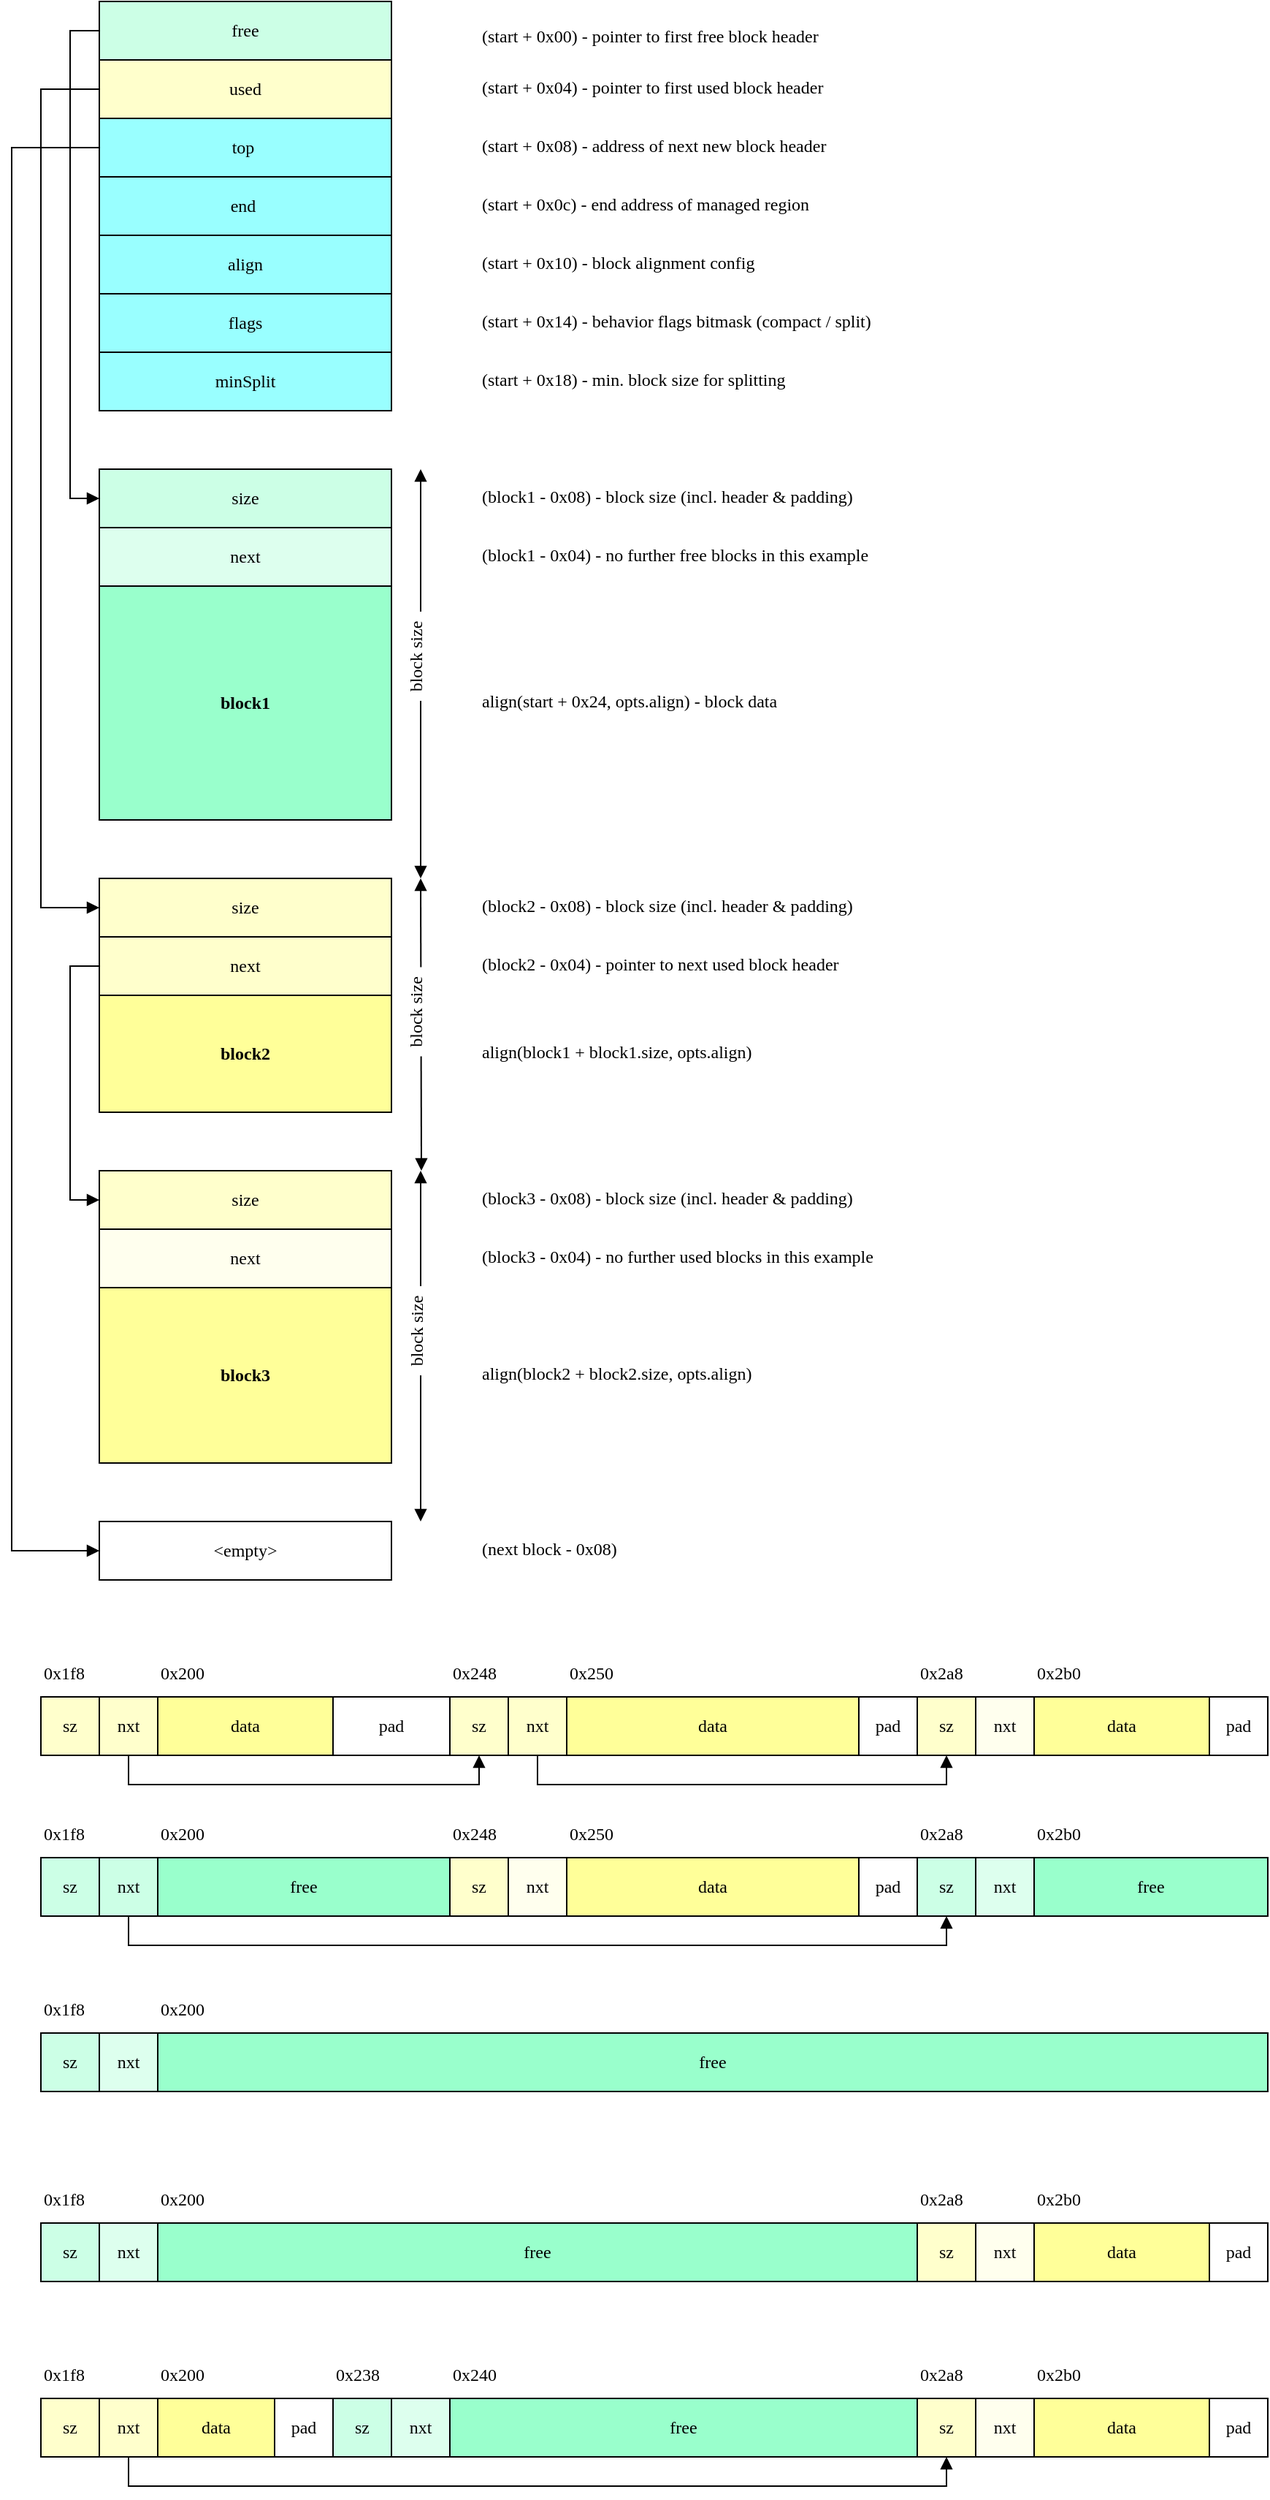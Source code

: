 <mxfile version="12.2.2" type="device" pages="1"><diagram id="pm7Qg1lS6yBr6io9H4xG" name="Page-1"><mxGraphModel dx="946" dy="680" grid="1" gridSize="10" guides="1" tooltips="1" connect="1" arrows="1" fold="1" page="1" pageScale="1" pageWidth="850" pageHeight="1100" math="0" shadow="0"><root><mxCell id="0"/><mxCell id="1" parent="0"/><mxCell id="_IUusQFmuHcjdqbzqIeP-39" style="edgeStyle=orthogonalEdgeStyle;rounded=0;orthogonalLoop=1;jettySize=auto;html=1;exitX=0;exitY=0.5;exitDx=0;exitDy=0;entryX=0;entryY=0.5;entryDx=0;entryDy=0;fontFamily=IBM Plex Mono;endArrow=block;endFill=1;startArrow=none;startFill=0;" parent="1" source="mBPBqmLGQRG6A5KnHGbi-1" target="_IUusQFmuHcjdqbzqIeP-26" edge="1"><mxGeometry relative="1" as="geometry"><Array as="points"><mxPoint x="20" y="100"/><mxPoint x="20" y="1060"/></Array></mxGeometry></mxCell><mxCell id="mBPBqmLGQRG6A5KnHGbi-1" value="top&amp;nbsp;" style="rounded=0;whiteSpace=wrap;html=1;fontFamily=IBM Plex Mono;fillColor=#99FFFF;" parent="1" vertex="1"><mxGeometry x="80" y="80" width="200" height="40" as="geometry"/></mxCell><mxCell id="mBPBqmLGQRG6A5KnHGbi-2" value="end&amp;nbsp;" style="rounded=0;whiteSpace=wrap;html=1;fontFamily=IBM Plex Mono;fillColor=#99FFFF;" parent="1" vertex="1"><mxGeometry x="80" y="120" width="200" height="40" as="geometry"/></mxCell><mxCell id="_IUusQFmuHcjdqbzqIeP-37" style="edgeStyle=orthogonalEdgeStyle;rounded=0;orthogonalLoop=1;jettySize=auto;html=1;exitX=0;exitY=0.5;exitDx=0;exitDy=0;entryX=0;entryY=0.5;entryDx=0;entryDy=0;fontFamily=IBM Plex Mono;endArrow=block;endFill=1;startArrow=none;startFill=0;" parent="1" source="mBPBqmLGQRG6A5KnHGbi-3" target="mBPBqmLGQRG6A5KnHGbi-9" edge="1"><mxGeometry relative="1" as="geometry"/></mxCell><mxCell id="mBPBqmLGQRG6A5KnHGbi-3" value="free" style="rounded=0;whiteSpace=wrap;html=1;fontFamily=IBM Plex Mono;fillColor=#CCFFE6;" parent="1" vertex="1"><mxGeometry x="80" width="200" height="40" as="geometry"/></mxCell><mxCell id="_IUusQFmuHcjdqbzqIeP-36" style="edgeStyle=orthogonalEdgeStyle;rounded=0;orthogonalLoop=1;jettySize=auto;html=1;exitX=0;exitY=0.5;exitDx=0;exitDy=0;entryX=0;entryY=0.5;entryDx=0;entryDy=0;fontFamily=IBM Plex Mono;endArrow=block;endFill=1;startArrow=none;startFill=0;" parent="1" source="mBPBqmLGQRG6A5KnHGbi-5" target="mBPBqmLGQRG6A5KnHGbi-14" edge="1"><mxGeometry relative="1" as="geometry"><Array as="points"><mxPoint x="40" y="60"/><mxPoint x="40" y="620"/></Array></mxGeometry></mxCell><mxCell id="mBPBqmLGQRG6A5KnHGbi-5" value="used" style="rounded=0;whiteSpace=wrap;html=1;fontFamily=IBM Plex Mono;fillColor=#FFFFCC;" parent="1" vertex="1"><mxGeometry x="80" y="40" width="200" height="40" as="geometry"/></mxCell><mxCell id="mBPBqmLGQRG6A5KnHGbi-6" value="align" style="rounded=0;whiteSpace=wrap;html=1;fontFamily=IBM Plex Mono;fillColor=#99FFFF;" parent="1" vertex="1"><mxGeometry x="80" y="160" width="200" height="40" as="geometry"/></mxCell><mxCell id="mBPBqmLGQRG6A5KnHGbi-7" value="flags" style="rounded=0;whiteSpace=wrap;html=1;fontFamily=IBM Plex Mono;fillColor=#99FFFF;" parent="1" vertex="1"><mxGeometry x="80" y="200" width="200" height="40" as="geometry"/></mxCell><mxCell id="mBPBqmLGQRG6A5KnHGbi-9" value="size" style="rounded=0;whiteSpace=wrap;html=1;fontFamily=IBM Plex Mono;fillColor=#CCFFE6;" parent="1" vertex="1"><mxGeometry x="80" y="320" width="200" height="40" as="geometry"/></mxCell><mxCell id="mBPBqmLGQRG6A5KnHGbi-10" value="next" style="rounded=0;whiteSpace=wrap;html=1;fontFamily=IBM Plex Mono;fillColor=#DDFFEE;" parent="1" vertex="1"><mxGeometry x="80" y="360" width="200" height="40" as="geometry"/></mxCell><mxCell id="mBPBqmLGQRG6A5KnHGbi-11" value="block1" style="rounded=0;whiteSpace=wrap;html=1;fontFamily=IBM Plex Mono;fillColor=#99FFCC;fontStyle=1" parent="1" vertex="1"><mxGeometry x="80" y="400" width="200" height="160" as="geometry"/></mxCell><mxCell id="mBPBqmLGQRG6A5KnHGbi-14" value="size" style="rounded=0;whiteSpace=wrap;html=1;fontFamily=IBM Plex Mono;fillColor=#FFFFCC;" parent="1" vertex="1"><mxGeometry x="80" y="600" width="200" height="40" as="geometry"/></mxCell><mxCell id="_IUusQFmuHcjdqbzqIeP-35" style="edgeStyle=orthogonalEdgeStyle;rounded=0;orthogonalLoop=1;jettySize=auto;html=1;exitX=0;exitY=0.5;exitDx=0;exitDy=0;entryX=0;entryY=0.5;entryDx=0;entryDy=0;fontFamily=IBM Plex Mono;endArrow=block;endFill=1;startArrow=none;startFill=0;" parent="1" source="mBPBqmLGQRG6A5KnHGbi-15" target="_IUusQFmuHcjdqbzqIeP-17" edge="1"><mxGeometry relative="1" as="geometry"/></mxCell><mxCell id="mBPBqmLGQRG6A5KnHGbi-15" value="next" style="rounded=0;whiteSpace=wrap;html=1;fontFamily=IBM Plex Mono;fillColor=#FFFFCC;" parent="1" vertex="1"><mxGeometry x="80" y="640" width="200" height="40" as="geometry"/></mxCell><mxCell id="mBPBqmLGQRG6A5KnHGbi-16" value="block2" style="rounded=0;whiteSpace=wrap;html=1;fontFamily=IBM Plex Mono;fillColor=#FFFF99;fontStyle=1" parent="1" vertex="1"><mxGeometry x="80" y="680" width="200" height="80" as="geometry"/></mxCell><mxCell id="_IUusQFmuHcjdqbzqIeP-1" value="(start + 0x08) - address of next new block header" style="text;html=1;fontFamily=IBM Plex Mono;" parent="1" vertex="1"><mxGeometry x="340" y="85" width="100" height="30" as="geometry"/></mxCell><mxCell id="_IUusQFmuHcjdqbzqIeP-4" value="(start + 0x0c) - end address of managed region" style="text;html=1;fontFamily=IBM Plex Mono;" parent="1" vertex="1"><mxGeometry x="340" y="125" width="130" height="30" as="geometry"/></mxCell><mxCell id="_IUusQFmuHcjdqbzqIeP-5" value="(start + 0x00) - pointer to first free block header" style="text;html=1;fontFamily=IBM Plex Mono;" parent="1" vertex="1"><mxGeometry x="340" y="10" width="130" height="30" as="geometry"/></mxCell><mxCell id="_IUusQFmuHcjdqbzqIeP-6" value="(start + 0x04) - pointer to first used block header" style="text;html=1;fontFamily=IBM Plex Mono;" parent="1" vertex="1"><mxGeometry x="340" y="45" width="130" height="30" as="geometry"/></mxCell><mxCell id="_IUusQFmuHcjdqbzqIeP-7" value="(start + 0x10) - block alignment config" style="text;html=1;fontFamily=IBM Plex Mono;" parent="1" vertex="1"><mxGeometry x="340" y="165" width="130" height="30" as="geometry"/></mxCell><mxCell id="_IUusQFmuHcjdqbzqIeP-8" value="(start + 0x14) - behavior flags bitmask (compact / split)" style="text;html=1;fontFamily=IBM Plex Mono;" parent="1" vertex="1"><mxGeometry x="340" y="205" width="130" height="30" as="geometry"/></mxCell><mxCell id="_IUusQFmuHcjdqbzqIeP-9" value="align(start + 0x24, opts.align) - block data" style="text;html=1;fontFamily=IBM Plex Mono;" parent="1" vertex="1"><mxGeometry x="340" y="465" width="240" height="30" as="geometry"/></mxCell><mxCell id="_IUusQFmuHcjdqbzqIeP-10" value="(block1 - 0x08) - block size (incl. header &amp;amp; padding)" style="text;html=1;fontFamily=IBM Plex Mono;" parent="1" vertex="1"><mxGeometry x="340" y="325" width="130" height="30" as="geometry"/></mxCell><mxCell id="_IUusQFmuHcjdqbzqIeP-11" value="(block1 - 0x04) - no further free blocks in this example" style="text;html=1;fontFamily=IBM Plex Mono;" parent="1" vertex="1"><mxGeometry x="340" y="365" width="300" height="30" as="geometry"/></mxCell><mxCell id="_IUusQFmuHcjdqbzqIeP-12" value="align(block1 + block1.size, opts.align)" style="text;html=1;fontFamily=IBM Plex Mono;" parent="1" vertex="1"><mxGeometry x="340" y="705" width="240" height="30" as="geometry"/></mxCell><mxCell id="_IUusQFmuHcjdqbzqIeP-13" value="(block2 - 0x04) - pointer to next used block header" style="text;html=1;fontFamily=IBM Plex Mono;" parent="1" vertex="1"><mxGeometry x="340" y="645" width="130" height="30" as="geometry"/></mxCell><mxCell id="_IUusQFmuHcjdqbzqIeP-14" value="(block2 - 0x08)&amp;nbsp;- block size (incl. header&amp;nbsp;&amp;amp; padding)" style="text;html=1;fontFamily=IBM Plex Mono;" parent="1" vertex="1"><mxGeometry x="340" y="605" width="130" height="30" as="geometry"/></mxCell><mxCell id="_IUusQFmuHcjdqbzqIeP-17" value="size" style="rounded=0;whiteSpace=wrap;html=1;fontFamily=IBM Plex Mono;fillColor=#FFFFCC;" parent="1" vertex="1"><mxGeometry x="80" y="800" width="200" height="40" as="geometry"/></mxCell><mxCell id="_IUusQFmuHcjdqbzqIeP-18" value="next" style="rounded=0;whiteSpace=wrap;html=1;fontFamily=IBM Plex Mono;fillColor=#FFFFEE;" parent="1" vertex="1"><mxGeometry x="80" y="840" width="200" height="40" as="geometry"/></mxCell><mxCell id="_IUusQFmuHcjdqbzqIeP-19" value="block3" style="rounded=0;whiteSpace=wrap;html=1;fontFamily=IBM Plex Mono;fillColor=#FFFF99;fontStyle=1" parent="1" vertex="1"><mxGeometry x="80" y="880" width="200" height="120" as="geometry"/></mxCell><mxCell id="_IUusQFmuHcjdqbzqIeP-21" value="(block3 - 0x08)&amp;nbsp;- block size (incl. header&amp;nbsp;&amp;amp; padding)" style="text;html=1;fontFamily=IBM Plex Mono;" parent="1" vertex="1"><mxGeometry x="340" y="805" width="390" height="30" as="geometry"/></mxCell><mxCell id="_IUusQFmuHcjdqbzqIeP-22" value="(block3 - 0x04)&amp;nbsp;- no further used blocks in this example" style="text;html=1;fontFamily=IBM Plex Mono;" parent="1" vertex="1"><mxGeometry x="340" y="845" width="130" height="30" as="geometry"/></mxCell><mxCell id="_IUusQFmuHcjdqbzqIeP-23" value="align(block2 + block2.size, opts.align)" style="text;html=1;fontFamily=IBM Plex Mono;" parent="1" vertex="1"><mxGeometry x="340" y="925" width="240" height="30" as="geometry"/></mxCell><mxCell id="_IUusQFmuHcjdqbzqIeP-26" value="&amp;lt;empty&amp;gt;" style="rounded=0;whiteSpace=wrap;html=1;fontFamily=IBM Plex Mono;" parent="1" vertex="1"><mxGeometry x="80" y="1040" width="200" height="40" as="geometry"/></mxCell><mxCell id="_IUusQFmuHcjdqbzqIeP-27" value="(next block - 0x08)" style="text;html=1;fontFamily=IBM Plex Mono;" parent="1" vertex="1"><mxGeometry x="340" y="1045" width="130" height="30" as="geometry"/></mxCell><mxCell id="_IUusQFmuHcjdqbzqIeP-30" value="minSplit" style="rounded=0;whiteSpace=wrap;html=1;fontFamily=IBM Plex Mono;fillColor=#99FFFF;" parent="1" vertex="1"><mxGeometry x="80" y="240" width="200" height="40" as="geometry"/></mxCell><mxCell id="_IUusQFmuHcjdqbzqIeP-31" value="(start + 0x18) - min. block size for splitting" style="text;html=1;fontFamily=IBM Plex Mono;" parent="1" vertex="1"><mxGeometry x="340" y="245" width="130" height="30" as="geometry"/></mxCell><mxCell id="YAebS-1Pk0ExCKxx_nm8-12" value="" style="endArrow=block;startArrow=block;html=1;endFill=1;startFill=1;" edge="1" parent="1"><mxGeometry width="50" height="50" relative="1" as="geometry"><mxPoint x="300" y="1040" as="sourcePoint"/><mxPoint x="300" y="800" as="targetPoint"/></mxGeometry></mxCell><mxCell id="YAebS-1Pk0ExCKxx_nm8-13" value="&amp;nbsp; block size&amp;nbsp;&amp;nbsp;" style="text;html=1;resizable=0;points=[];align=center;verticalAlign=middle;labelBackgroundColor=#ffffff;rotation=-90;fontFamily=IBM Plex Mono;" vertex="1" connectable="0" parent="YAebS-1Pk0ExCKxx_nm8-12"><mxGeometry x="0.083" y="3" relative="1" as="geometry"><mxPoint as="offset"/></mxGeometry></mxCell><mxCell id="YAebS-1Pk0ExCKxx_nm8-14" value="" style="endArrow=block;startArrow=block;html=1;endFill=1;startFill=1;" edge="1" parent="1"><mxGeometry width="50" height="50" relative="1" as="geometry"><mxPoint x="300.5" y="800" as="sourcePoint"/><mxPoint x="300" y="600" as="targetPoint"/></mxGeometry></mxCell><mxCell id="YAebS-1Pk0ExCKxx_nm8-15" value="&amp;nbsp; block size&amp;nbsp;&amp;nbsp;" style="text;html=1;resizable=0;points=[];align=center;verticalAlign=middle;labelBackgroundColor=#ffffff;rotation=-90;fontFamily=IBM Plex Mono;" vertex="1" connectable="0" parent="YAebS-1Pk0ExCKxx_nm8-14"><mxGeometry x="0.083" y="3" relative="1" as="geometry"><mxPoint as="offset"/></mxGeometry></mxCell><mxCell id="YAebS-1Pk0ExCKxx_nm8-16" value="" style="endArrow=block;startArrow=block;html=1;endFill=1;startFill=1;" edge="1" parent="1"><mxGeometry width="50" height="50" relative="1" as="geometry"><mxPoint x="300" y="600" as="sourcePoint"/><mxPoint x="300" y="320" as="targetPoint"/></mxGeometry></mxCell><mxCell id="YAebS-1Pk0ExCKxx_nm8-17" value="&amp;nbsp; block size&amp;nbsp;&amp;nbsp;" style="text;html=1;resizable=0;points=[];align=center;verticalAlign=middle;labelBackgroundColor=#ffffff;rotation=-90;fontFamily=IBM Plex Mono;" vertex="1" connectable="0" parent="YAebS-1Pk0ExCKxx_nm8-16"><mxGeometry x="0.083" y="3" relative="1" as="geometry"><mxPoint as="offset"/></mxGeometry></mxCell><mxCell id="YAebS-1Pk0ExCKxx_nm8-21" value="sz" style="rounded=0;whiteSpace=wrap;html=1;fontFamily=IBM Plex Mono;fillColor=#FFFFCC;" vertex="1" parent="1"><mxGeometry x="40" y="1160" width="40" height="40" as="geometry"/></mxCell><mxCell id="YAebS-1Pk0ExCKxx_nm8-39" style="edgeStyle=orthogonalEdgeStyle;rounded=0;orthogonalLoop=1;jettySize=auto;html=1;exitX=0.5;exitY=1;exitDx=0;exitDy=0;entryX=0.5;entryY=1;entryDx=0;entryDy=0;startArrow=none;startFill=0;endArrow=block;endFill=1;fontFamily=IBM Plex Mono;" edge="1" parent="1" source="YAebS-1Pk0ExCKxx_nm8-22" target="YAebS-1Pk0ExCKxx_nm8-24"><mxGeometry relative="1" as="geometry"/></mxCell><mxCell id="YAebS-1Pk0ExCKxx_nm8-22" value="nxt" style="rounded=0;whiteSpace=wrap;html=1;fontFamily=IBM Plex Mono;fillColor=#FFFFCC;" vertex="1" parent="1"><mxGeometry x="80" y="1160" width="40" height="40" as="geometry"/></mxCell><mxCell id="YAebS-1Pk0ExCKxx_nm8-23" value="data" style="rounded=0;whiteSpace=wrap;html=1;fontFamily=IBM Plex Mono;fillColor=#FFFF99;" vertex="1" parent="1"><mxGeometry x="120" y="1160" width="120" height="40" as="geometry"/></mxCell><mxCell id="YAebS-1Pk0ExCKxx_nm8-24" value="sz" style="rounded=0;whiteSpace=wrap;html=1;fontFamily=IBM Plex Mono;fillColor=#FFFFCC;" vertex="1" parent="1"><mxGeometry x="320" y="1160" width="40" height="40" as="geometry"/></mxCell><mxCell id="YAebS-1Pk0ExCKxx_nm8-40" style="edgeStyle=orthogonalEdgeStyle;rounded=0;orthogonalLoop=1;jettySize=auto;html=1;exitX=0.5;exitY=1;exitDx=0;exitDy=0;entryX=0.5;entryY=1;entryDx=0;entryDy=0;startArrow=none;startFill=0;endArrow=block;endFill=1;fontFamily=IBM Plex Mono;" edge="1" parent="1" source="YAebS-1Pk0ExCKxx_nm8-25" target="YAebS-1Pk0ExCKxx_nm8-35"><mxGeometry relative="1" as="geometry"/></mxCell><mxCell id="YAebS-1Pk0ExCKxx_nm8-25" value="nxt" style="rounded=0;whiteSpace=wrap;html=1;fontFamily=IBM Plex Mono;fillColor=#FFFFCC;" vertex="1" parent="1"><mxGeometry x="360" y="1160" width="40" height="40" as="geometry"/></mxCell><mxCell id="YAebS-1Pk0ExCKxx_nm8-26" value="data" style="rounded=0;whiteSpace=wrap;html=1;fontFamily=IBM Plex Mono;fillColor=#FFFF99;" vertex="1" parent="1"><mxGeometry x="400" y="1160" width="200" height="40" as="geometry"/></mxCell><mxCell id="YAebS-1Pk0ExCKxx_nm8-27" value="0x1f8" style="text;html=1;fontFamily=IBM Plex Mono;" vertex="1" parent="1"><mxGeometry x="40" y="1130" width="130" height="30" as="geometry"/></mxCell><mxCell id="YAebS-1Pk0ExCKxx_nm8-28" value="0x200" style="text;html=1;fontFamily=IBM Plex Mono;" vertex="1" parent="1"><mxGeometry x="120" y="1130" width="130" height="30" as="geometry"/></mxCell><mxCell id="YAebS-1Pk0ExCKxx_nm8-29" value="pad" style="rounded=0;whiteSpace=wrap;html=1;fontFamily=IBM Plex Mono;" vertex="1" parent="1"><mxGeometry x="240" y="1160" width="80" height="40" as="geometry"/></mxCell><mxCell id="YAebS-1Pk0ExCKxx_nm8-30" value="0x248" style="text;html=1;fontFamily=IBM Plex Mono;" vertex="1" parent="1"><mxGeometry x="320" y="1130" width="130" height="30" as="geometry"/></mxCell><mxCell id="YAebS-1Pk0ExCKxx_nm8-31" value="0x250" style="text;html=1;fontFamily=IBM Plex Mono;" vertex="1" parent="1"><mxGeometry x="400" y="1130" width="130" height="30" as="geometry"/></mxCell><mxCell id="YAebS-1Pk0ExCKxx_nm8-32" value="pad" style="rounded=0;whiteSpace=wrap;html=1;fontFamily=IBM Plex Mono;" vertex="1" parent="1"><mxGeometry x="600" y="1160" width="40" height="40" as="geometry"/></mxCell><mxCell id="YAebS-1Pk0ExCKxx_nm8-33" value="0x2a8" style="text;html=1;fontFamily=IBM Plex Mono;" vertex="1" parent="1"><mxGeometry x="640" y="1130" width="130" height="30" as="geometry"/></mxCell><mxCell id="YAebS-1Pk0ExCKxx_nm8-34" value="0x2b0" style="text;html=1;fontFamily=IBM Plex Mono;" vertex="1" parent="1"><mxGeometry x="720" y="1130" width="130" height="30" as="geometry"/></mxCell><mxCell id="YAebS-1Pk0ExCKxx_nm8-35" value="sz" style="rounded=0;whiteSpace=wrap;html=1;fontFamily=IBM Plex Mono;fillColor=#FFFFCC;" vertex="1" parent="1"><mxGeometry x="640" y="1160" width="40" height="40" as="geometry"/></mxCell><mxCell id="YAebS-1Pk0ExCKxx_nm8-36" value="nxt" style="rounded=0;whiteSpace=wrap;html=1;fontFamily=IBM Plex Mono;fillColor=#FFFFEE;" vertex="1" parent="1"><mxGeometry x="680" y="1160" width="40" height="40" as="geometry"/></mxCell><mxCell id="YAebS-1Pk0ExCKxx_nm8-37" value="data" style="rounded=0;whiteSpace=wrap;html=1;fontFamily=IBM Plex Mono;fillColor=#FFFF99;" vertex="1" parent="1"><mxGeometry x="720" y="1160" width="120" height="40" as="geometry"/></mxCell><mxCell id="YAebS-1Pk0ExCKxx_nm8-38" value="pad" style="rounded=0;whiteSpace=wrap;html=1;fontFamily=IBM Plex Mono;" vertex="1" parent="1"><mxGeometry x="840" y="1160" width="40" height="40" as="geometry"/></mxCell><mxCell id="YAebS-1Pk0ExCKxx_nm8-41" value="sz" style="rounded=0;whiteSpace=wrap;html=1;fontFamily=IBM Plex Mono;fillColor=#CCFFE6;" vertex="1" parent="1"><mxGeometry x="40" y="1270" width="40" height="40" as="geometry"/></mxCell><mxCell id="YAebS-1Pk0ExCKxx_nm8-62" style="edgeStyle=orthogonalEdgeStyle;rounded=0;orthogonalLoop=1;jettySize=auto;html=1;exitX=0.5;exitY=1;exitDx=0;exitDy=0;entryX=0.5;entryY=1;entryDx=0;entryDy=0;startArrow=none;startFill=0;endArrow=block;endFill=1;fontFamily=IBM Plex Mono;" edge="1" parent="1" source="YAebS-1Pk0ExCKxx_nm8-43" target="YAebS-1Pk0ExCKxx_nm8-57"><mxGeometry relative="1" as="geometry"/></mxCell><mxCell id="YAebS-1Pk0ExCKxx_nm8-43" value="nxt" style="rounded=0;whiteSpace=wrap;html=1;fontFamily=IBM Plex Mono;fillColor=#CCFFE6;" vertex="1" parent="1"><mxGeometry x="80" y="1270" width="40" height="40" as="geometry"/></mxCell><mxCell id="YAebS-1Pk0ExCKxx_nm8-44" value="free" style="rounded=0;whiteSpace=wrap;html=1;fontFamily=IBM Plex Mono;fillColor=#99FFCC;" vertex="1" parent="1"><mxGeometry x="120" y="1270" width="200" height="40" as="geometry"/></mxCell><mxCell id="YAebS-1Pk0ExCKxx_nm8-45" value="sz" style="rounded=0;whiteSpace=wrap;html=1;fontFamily=IBM Plex Mono;fillColor=#FFFFCC;" vertex="1" parent="1"><mxGeometry x="320" y="1270" width="40" height="40" as="geometry"/></mxCell><mxCell id="YAebS-1Pk0ExCKxx_nm8-47" value="nxt" style="rounded=0;whiteSpace=wrap;html=1;fontFamily=IBM Plex Mono;fillColor=#FFFFEE;" vertex="1" parent="1"><mxGeometry x="360" y="1270" width="40" height="40" as="geometry"/></mxCell><mxCell id="YAebS-1Pk0ExCKxx_nm8-48" value="data" style="rounded=0;whiteSpace=wrap;html=1;fontFamily=IBM Plex Mono;fillColor=#FFFF99;" vertex="1" parent="1"><mxGeometry x="400" y="1270" width="200" height="40" as="geometry"/></mxCell><mxCell id="YAebS-1Pk0ExCKxx_nm8-49" value="0x1f8" style="text;html=1;fontFamily=IBM Plex Mono;" vertex="1" parent="1"><mxGeometry x="40" y="1240" width="130" height="30" as="geometry"/></mxCell><mxCell id="YAebS-1Pk0ExCKxx_nm8-50" value="0x200" style="text;html=1;fontFamily=IBM Plex Mono;" vertex="1" parent="1"><mxGeometry x="120" y="1240" width="130" height="30" as="geometry"/></mxCell><mxCell id="YAebS-1Pk0ExCKxx_nm8-52" value="0x248" style="text;html=1;fontFamily=IBM Plex Mono;" vertex="1" parent="1"><mxGeometry x="320" y="1240" width="130" height="30" as="geometry"/></mxCell><mxCell id="YAebS-1Pk0ExCKxx_nm8-53" value="0x250" style="text;html=1;fontFamily=IBM Plex Mono;" vertex="1" parent="1"><mxGeometry x="400" y="1240" width="130" height="30" as="geometry"/></mxCell><mxCell id="YAebS-1Pk0ExCKxx_nm8-54" value="pad" style="rounded=0;whiteSpace=wrap;html=1;fontFamily=IBM Plex Mono;" vertex="1" parent="1"><mxGeometry x="600" y="1270" width="40" height="40" as="geometry"/></mxCell><mxCell id="YAebS-1Pk0ExCKxx_nm8-55" value="0x2a8" style="text;html=1;fontFamily=IBM Plex Mono;" vertex="1" parent="1"><mxGeometry x="640" y="1240" width="130" height="30" as="geometry"/></mxCell><mxCell id="YAebS-1Pk0ExCKxx_nm8-56" value="0x2b0" style="text;html=1;fontFamily=IBM Plex Mono;" vertex="1" parent="1"><mxGeometry x="720" y="1240" width="130" height="30" as="geometry"/></mxCell><mxCell id="YAebS-1Pk0ExCKxx_nm8-57" value="sz" style="rounded=0;whiteSpace=wrap;html=1;fontFamily=IBM Plex Mono;fillColor=#CCFFE6;" vertex="1" parent="1"><mxGeometry x="640" y="1270" width="40" height="40" as="geometry"/></mxCell><mxCell id="YAebS-1Pk0ExCKxx_nm8-58" value="nxt" style="rounded=0;whiteSpace=wrap;html=1;fontFamily=IBM Plex Mono;fillColor=#DDFFEE;" vertex="1" parent="1"><mxGeometry x="680" y="1270" width="40" height="40" as="geometry"/></mxCell><mxCell id="YAebS-1Pk0ExCKxx_nm8-59" value="free" style="rounded=0;whiteSpace=wrap;html=1;fontFamily=IBM Plex Mono;fillColor=#99FFCC;" vertex="1" parent="1"><mxGeometry x="720" y="1270" width="160" height="40" as="geometry"/></mxCell><mxCell id="YAebS-1Pk0ExCKxx_nm8-63" value="sz" style="rounded=0;whiteSpace=wrap;html=1;fontFamily=IBM Plex Mono;fillColor=#CCFFE6;" vertex="1" parent="1"><mxGeometry x="40" y="1390" width="40" height="40" as="geometry"/></mxCell><mxCell id="YAebS-1Pk0ExCKxx_nm8-65" value="nxt" style="rounded=0;whiteSpace=wrap;html=1;fontFamily=IBM Plex Mono;fillColor=#DDFFEE;" vertex="1" parent="1"><mxGeometry x="80" y="1390" width="40" height="40" as="geometry"/></mxCell><mxCell id="YAebS-1Pk0ExCKxx_nm8-66" value="free" style="rounded=0;whiteSpace=wrap;html=1;fontFamily=IBM Plex Mono;fillColor=#99FFCC;" vertex="1" parent="1"><mxGeometry x="120" y="1390" width="760" height="40" as="geometry"/></mxCell><mxCell id="YAebS-1Pk0ExCKxx_nm8-70" value="0x1f8" style="text;html=1;fontFamily=IBM Plex Mono;" vertex="1" parent="1"><mxGeometry x="40" y="1360" width="130" height="30" as="geometry"/></mxCell><mxCell id="YAebS-1Pk0ExCKxx_nm8-71" value="0x200" style="text;html=1;fontFamily=IBM Plex Mono;" vertex="1" parent="1"><mxGeometry x="120" y="1360" width="130" height="30" as="geometry"/></mxCell><mxCell id="YAebS-1Pk0ExCKxx_nm8-89" value="sz" style="rounded=0;whiteSpace=wrap;html=1;fontFamily=IBM Plex Mono;fillColor=#CCFFE6;" vertex="1" parent="1"><mxGeometry x="40" y="1520" width="40" height="40" as="geometry"/></mxCell><mxCell id="YAebS-1Pk0ExCKxx_nm8-91" value="nxt" style="rounded=0;whiteSpace=wrap;html=1;fontFamily=IBM Plex Mono;fillColor=#DDFFEE;" vertex="1" parent="1"><mxGeometry x="80" y="1520" width="40" height="40" as="geometry"/></mxCell><mxCell id="YAebS-1Pk0ExCKxx_nm8-92" value="free" style="rounded=0;whiteSpace=wrap;html=1;fontFamily=IBM Plex Mono;fillColor=#99FFCC;" vertex="1" parent="1"><mxGeometry x="120" y="1520" width="520" height="40" as="geometry"/></mxCell><mxCell id="YAebS-1Pk0ExCKxx_nm8-96" value="0x1f8" style="text;html=1;fontFamily=IBM Plex Mono;" vertex="1" parent="1"><mxGeometry x="40" y="1490" width="130" height="30" as="geometry"/></mxCell><mxCell id="YAebS-1Pk0ExCKxx_nm8-97" value="0x200" style="text;html=1;fontFamily=IBM Plex Mono;" vertex="1" parent="1"><mxGeometry x="120" y="1490" width="130" height="30" as="geometry"/></mxCell><mxCell id="YAebS-1Pk0ExCKxx_nm8-101" value="0x2a8" style="text;html=1;fontFamily=IBM Plex Mono;" vertex="1" parent="1"><mxGeometry x="640" y="1490" width="130" height="30" as="geometry"/></mxCell><mxCell id="YAebS-1Pk0ExCKxx_nm8-102" value="0x2b0" style="text;html=1;fontFamily=IBM Plex Mono;" vertex="1" parent="1"><mxGeometry x="720" y="1490" width="130" height="30" as="geometry"/></mxCell><mxCell id="YAebS-1Pk0ExCKxx_nm8-106" value="sz" style="rounded=0;whiteSpace=wrap;html=1;fontFamily=IBM Plex Mono;fillColor=#FFFFCC;" vertex="1" parent="1"><mxGeometry x="640" y="1520" width="40" height="40" as="geometry"/></mxCell><mxCell id="YAebS-1Pk0ExCKxx_nm8-107" value="nxt" style="rounded=0;whiteSpace=wrap;html=1;fontFamily=IBM Plex Mono;fillColor=#FFFFEE;" vertex="1" parent="1"><mxGeometry x="680" y="1520" width="40" height="40" as="geometry"/></mxCell><mxCell id="YAebS-1Pk0ExCKxx_nm8-108" value="data" style="rounded=0;whiteSpace=wrap;html=1;fontFamily=IBM Plex Mono;fillColor=#FFFF99;" vertex="1" parent="1"><mxGeometry x="720" y="1520" width="120" height="40" as="geometry"/></mxCell><mxCell id="YAebS-1Pk0ExCKxx_nm8-109" value="pad" style="rounded=0;whiteSpace=wrap;html=1;fontFamily=IBM Plex Mono;" vertex="1" parent="1"><mxGeometry x="840" y="1520" width="40" height="40" as="geometry"/></mxCell><mxCell id="YAebS-1Pk0ExCKxx_nm8-110" value="sz" style="rounded=0;whiteSpace=wrap;html=1;fontFamily=IBM Plex Mono;fillColor=#CCFFE6;" vertex="1" parent="1"><mxGeometry x="240" y="1640" width="40" height="40" as="geometry"/></mxCell><mxCell id="YAebS-1Pk0ExCKxx_nm8-111" value="nxt" style="rounded=0;whiteSpace=wrap;html=1;fontFamily=IBM Plex Mono;fillColor=#DDFFEE;" vertex="1" parent="1"><mxGeometry x="280" y="1640" width="40" height="40" as="geometry"/></mxCell><mxCell id="YAebS-1Pk0ExCKxx_nm8-112" value="free" style="rounded=0;whiteSpace=wrap;html=1;fontFamily=IBM Plex Mono;fillColor=#99FFCC;" vertex="1" parent="1"><mxGeometry x="320" y="1640" width="320" height="40" as="geometry"/></mxCell><mxCell id="YAebS-1Pk0ExCKxx_nm8-113" value="sz" style="rounded=0;whiteSpace=wrap;html=1;fontFamily=IBM Plex Mono;fillColor=#FFFFCC;" vertex="1" parent="1"><mxGeometry x="40" y="1640" width="40" height="40" as="geometry"/></mxCell><mxCell id="YAebS-1Pk0ExCKxx_nm8-125" style="edgeStyle=orthogonalEdgeStyle;rounded=0;orthogonalLoop=1;jettySize=auto;html=1;exitX=0.5;exitY=1;exitDx=0;exitDy=0;entryX=0.5;entryY=1;entryDx=0;entryDy=0;startArrow=none;startFill=0;endArrow=block;endFill=1;fontFamily=IBM Plex Mono;" edge="1" parent="1" source="YAebS-1Pk0ExCKxx_nm8-114" target="YAebS-1Pk0ExCKxx_nm8-121"><mxGeometry relative="1" as="geometry"/></mxCell><mxCell id="YAebS-1Pk0ExCKxx_nm8-114" value="nxt" style="rounded=0;whiteSpace=wrap;html=1;fontFamily=IBM Plex Mono;fillColor=#FFFFCC;" vertex="1" parent="1"><mxGeometry x="80" y="1640" width="40" height="40" as="geometry"/></mxCell><mxCell id="YAebS-1Pk0ExCKxx_nm8-115" value="data" style="rounded=0;whiteSpace=wrap;html=1;fontFamily=IBM Plex Mono;fillColor=#FFFF99;" vertex="1" parent="1"><mxGeometry x="120" y="1640" width="80" height="40" as="geometry"/></mxCell><mxCell id="YAebS-1Pk0ExCKxx_nm8-116" value="0x1f8" style="text;html=1;fontFamily=IBM Plex Mono;" vertex="1" parent="1"><mxGeometry x="40" y="1610" width="130" height="30" as="geometry"/></mxCell><mxCell id="YAebS-1Pk0ExCKxx_nm8-117" value="0x200" style="text;html=1;fontFamily=IBM Plex Mono;" vertex="1" parent="1"><mxGeometry x="120" y="1610" width="130" height="30" as="geometry"/></mxCell><mxCell id="YAebS-1Pk0ExCKxx_nm8-118" value="0x238" style="text;html=1;fontFamily=IBM Plex Mono;" vertex="1" parent="1"><mxGeometry x="240" y="1610" width="130" height="30" as="geometry"/></mxCell><mxCell id="YAebS-1Pk0ExCKxx_nm8-119" value="0x240" style="text;html=1;fontFamily=IBM Plex Mono;" vertex="1" parent="1"><mxGeometry x="320" y="1610" width="130" height="30" as="geometry"/></mxCell><mxCell id="YAebS-1Pk0ExCKxx_nm8-120" value="pad" style="rounded=0;whiteSpace=wrap;html=1;fontFamily=IBM Plex Mono;" vertex="1" parent="1"><mxGeometry x="200" y="1640" width="40" height="40" as="geometry"/></mxCell><mxCell id="YAebS-1Pk0ExCKxx_nm8-121" value="sz" style="rounded=0;whiteSpace=wrap;html=1;fontFamily=IBM Plex Mono;fillColor=#FFFFCC;" vertex="1" parent="1"><mxGeometry x="640" y="1640" width="40" height="40" as="geometry"/></mxCell><mxCell id="YAebS-1Pk0ExCKxx_nm8-122" value="nxt" style="rounded=0;whiteSpace=wrap;html=1;fontFamily=IBM Plex Mono;fillColor=#FFFFEE;" vertex="1" parent="1"><mxGeometry x="680" y="1640" width="40" height="40" as="geometry"/></mxCell><mxCell id="YAebS-1Pk0ExCKxx_nm8-123" value="data" style="rounded=0;whiteSpace=wrap;html=1;fontFamily=IBM Plex Mono;fillColor=#FFFF99;" vertex="1" parent="1"><mxGeometry x="720" y="1640" width="120" height="40" as="geometry"/></mxCell><mxCell id="YAebS-1Pk0ExCKxx_nm8-124" value="pad" style="rounded=0;whiteSpace=wrap;html=1;fontFamily=IBM Plex Mono;" vertex="1" parent="1"><mxGeometry x="840" y="1640" width="40" height="40" as="geometry"/></mxCell><mxCell id="YAebS-1Pk0ExCKxx_nm8-126" value="0x2a8" style="text;html=1;fontFamily=IBM Plex Mono;" vertex="1" parent="1"><mxGeometry x="640" y="1610" width="130" height="30" as="geometry"/></mxCell><mxCell id="YAebS-1Pk0ExCKxx_nm8-127" value="0x2b0" style="text;html=1;fontFamily=IBM Plex Mono;" vertex="1" parent="1"><mxGeometry x="720" y="1610" width="130" height="30" as="geometry"/></mxCell></root></mxGraphModel></diagram></mxfile>